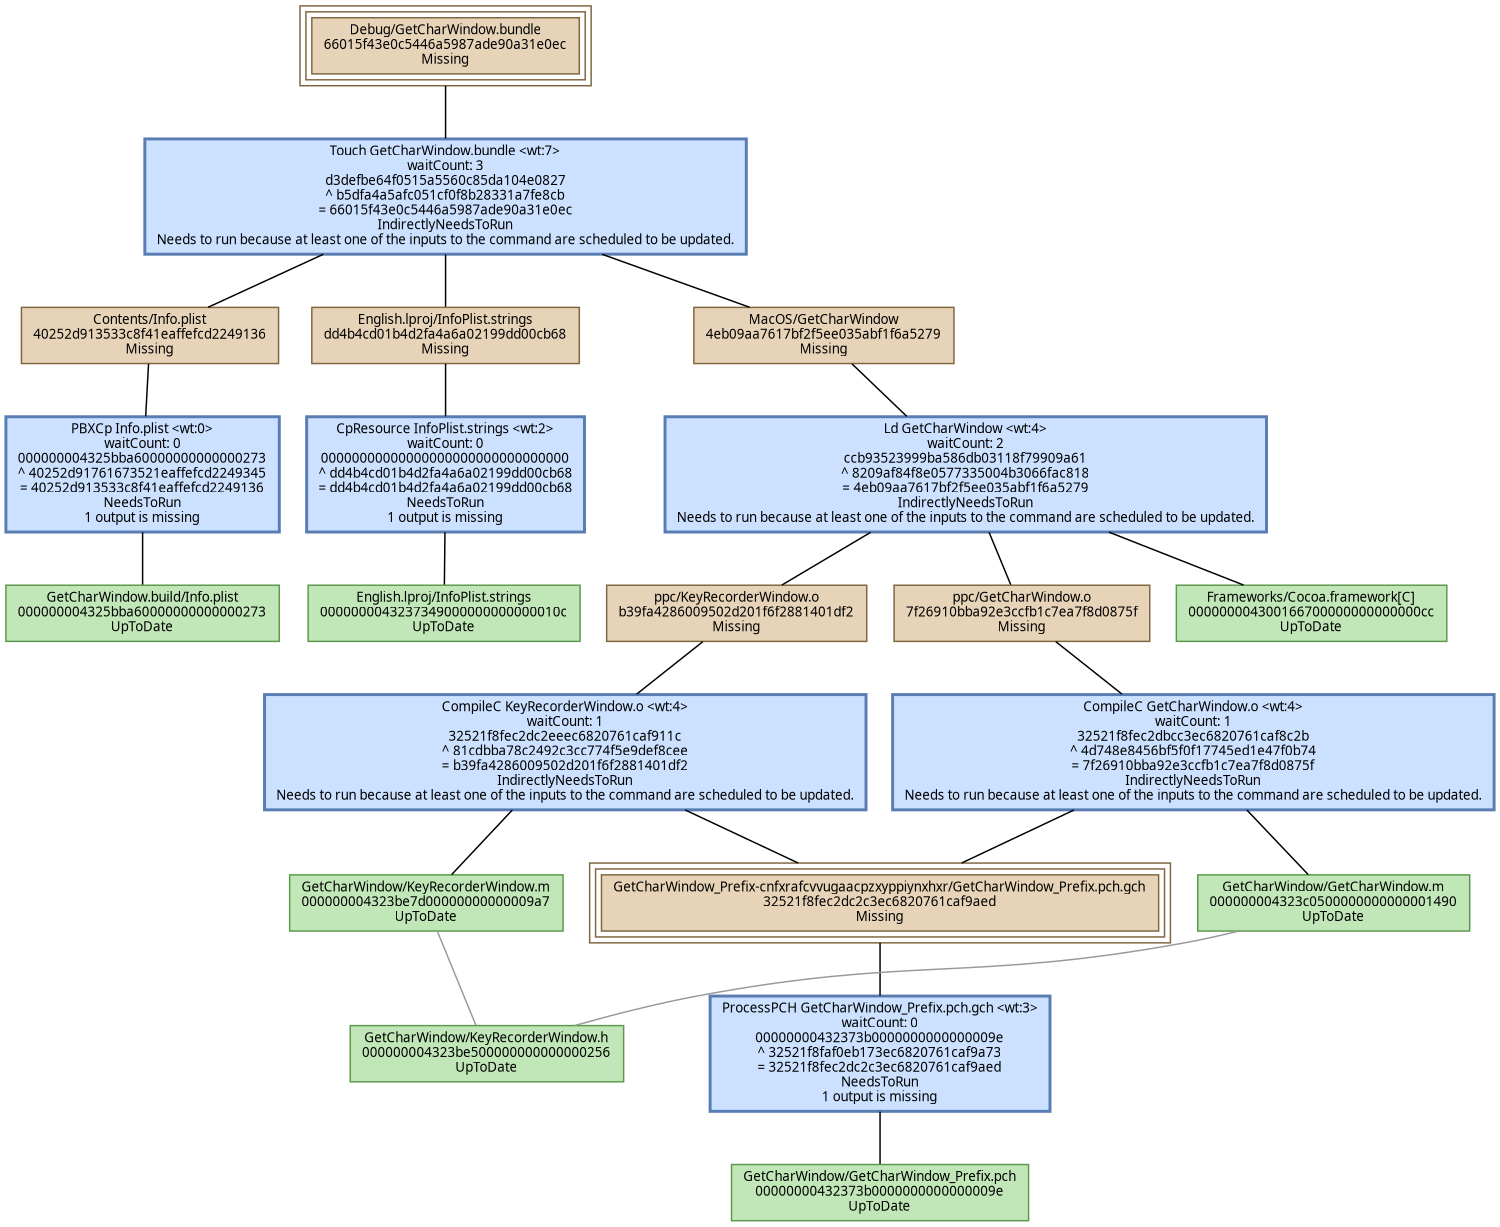 digraph GetCharWindow {
   size = "10.000000,8.500000";
   concentrate = false;

   node [ shape = box, style = filled, color = "0.3 0.5 0.6", fillcolor = "0.3 0.2 0.9", fontname = "Monaco", fontsize = "9" ];
   n00001 [ label = "Debug/GetCharWindow.bundle\n66015f43e0c5446a5987ade90a31e0ec\nMissing", color = "0.1 0.5 0.5", fillcolor = "0.1 0.2 0.9", peripheries = 3 ];
   n00002 [ label = "Contents/Info.plist\n40252d913533c8f41eaffefcd2249136\nMissing", color = "0.1 0.5 0.5", fillcolor = "0.1 0.2 0.9" ];
   n00003 [ label = "GetCharWindow.build/Info.plist\n000000004325bba60000000000000273\nUpToDate" ];
   n00004 [ label = "English.lproj/InfoPlist.strings\ndd4b4cd01b4d2fa4a6a02199dd00cb68\nMissing", color = "0.1 0.5 0.5", fillcolor = "0.1 0.2 0.9" ];
   n00005 [ label = "English.lproj/InfoPlist.strings\n0000000043237349000000000000010c\nUpToDate" ];
   n00006 [ label = "ppc/KeyRecorderWindow.o\nb39fa4286009502d201f6f2881401df2\nMissing", color = "0.1 0.5 0.5", fillcolor = "0.1 0.2 0.9" ];
   n00007 [ label = "GetCharWindow/GetCharWindow_Prefix.pch\n00000000432373b0000000000000009e\nUpToDate" ];
   n00008 [ label = "GetCharWindow_Prefix-cnfxrafcvvugaacpzxyppiynxhxr/GetCharWindow_Prefix.pch.gch\n32521f8fec2dc2c3ec6820761caf9aed\nMissing", color = "0.1 0.5 0.5", fillcolor = "0.1 0.2 0.9", peripheries = 3 ];
   n00009 [ label = "GetCharWindow/KeyRecorderWindow.m\n000000004323be7d00000000000009a7\nUpToDate" ];
   n00010 [ label = "ppc/GetCharWindow.o\n7f26910bba92e3ccfb1c7ea7f8d0875f\nMissing", color = "0.1 0.5 0.5", fillcolor = "0.1 0.2 0.9" ];
   n00011 [ label = "GetCharWindow/GetCharWindow.m\n000000004323c0500000000000001490\nUpToDate" ];
   n00012 [ label = "MacOS/GetCharWindow\n4eb09aa7617bf2f5ee035abf1f6a5279\nMissing", color = "0.1 0.5 0.5", fillcolor = "0.1 0.2 0.9" ];
   n00013 [ label = "Frameworks/Cocoa.framework[C]\n000000004300166700000000000000cc\nUpToDate" ];
   n00014 [ label = "GetCharWindow/KeyRecorderWindow.h\n000000004323be500000000000000256\nUpToDate" ];

   node [ shape = box, style = "filled,bold", color = "0.7 0.5 0.7", fillcolor = "0.7 0.2 1.0", fontname = "Monaco", fontsize = "9" ];
   c00001 [ label = "PBXCp Info.plist <wt:0>\nwaitCount: 0\n000000004325bba60000000000000273\n^ 40252d91761673521eaffefcd2249345\n= 40252d913533c8f41eaffefcd2249136\nNeedsToRun\n1 output is missing", color = "0.6 0.5 0.7", fillcolor = "0.6 0.2 1.0" ];
   c00002 [ label = "CpResource InfoPlist.strings <wt:2>\nwaitCount: 0\n00000000000000000000000000000000\n^ dd4b4cd01b4d2fa4a6a02199dd00cb68\n= dd4b4cd01b4d2fa4a6a02199dd00cb68\nNeedsToRun\n1 output is missing", color = "0.6 0.5 0.7", fillcolor = "0.6 0.2 1.0" ];
   c00003 [ label = "CompileC KeyRecorderWindow.o <wt:4>\nwaitCount: 1\n32521f8fec2dc2eeec6820761caf911c\n^ 81cdbba78c2492c3cc774f5e9def8cee\n= b39fa4286009502d201f6f2881401df2\nIndirectlyNeedsToRun\nNeeds to run because at least one of the inputs to the command are scheduled to be updated.", color = "0.6 0.5 0.7", fillcolor = "0.6 0.2 1.0" ];
   c00004 [ label = "ProcessPCH GetCharWindow_Prefix.pch.gch <wt:3>\nwaitCount: 0\n00000000432373b0000000000000009e\n^ 32521f8faf0eb173ec6820761caf9a73\n= 32521f8fec2dc2c3ec6820761caf9aed\nNeedsToRun\n1 output is missing", color = "0.6 0.5 0.7", fillcolor = "0.6 0.2 1.0" ];
   c00005 [ label = "CompileC GetCharWindow.o <wt:4>\nwaitCount: 1\n32521f8fec2dbcc3ec6820761caf8c2b\n^ 4d748e8456bf5f0f17745ed1e47f0b74\n= 7f26910bba92e3ccfb1c7ea7f8d0875f\nIndirectlyNeedsToRun\nNeeds to run because at least one of the inputs to the command are scheduled to be updated.", color = "0.6 0.5 0.7", fillcolor = "0.6 0.2 1.0" ];
   c00006 [ label = "Ld GetCharWindow <wt:4>\nwaitCount: 2\nccb93523999ba586db03118f79909a61\n^ 8209af84f8e0577335004b3066fac818\n= 4eb09aa7617bf2f5ee035abf1f6a5279\nIndirectlyNeedsToRun\nNeeds to run because at least one of the inputs to the command are scheduled to be updated.", color = "0.6 0.5 0.7", fillcolor = "0.6 0.2 1.0" ];
   c00007 [ label = "Touch GetCharWindow.bundle <wt:7>\nwaitCount: 3\nd3defbe64f0515a5560c85da104e0827\n^ b5dfa4a5afc051cf0f8b28331a7fe8cb\n= 66015f43e0c5446a5987ade90a31e0ec\nIndirectlyNeedsToRun\nNeeds to run because at least one of the inputs to the command are scheduled to be updated.", color = "0.6 0.5 0.7", fillcolor = "0.6 0.2 1.0" ];

   edge [ style = solid, color = black, arrowhead = none, arrowtail = normal ];
   n00001 -> { c00007 };
   n00002 -> { c00001 };
   n00004 -> { c00002 };
   n00006 -> { c00003 };
   n00008 -> { c00004 };
   n00010 -> { c00005 };
   n00012 -> { c00006 };
   c00001 -> { n00003 };
   c00002 -> { n00005 n00005 };
   c00003 -> { n00008 n00009 };
   c00004 -> { n00007 };
   c00005 -> { n00008 n00011 };
   c00006 -> { n00006 n00010 n00013 };
   c00007 -> { n00002 n00004 n00012 };

   edge [ style = solid, color = gray60, arrowhead = none, arrowtail = normal ];
   n00009 -> { n00014 };
   n00011 -> { n00014 };
}
